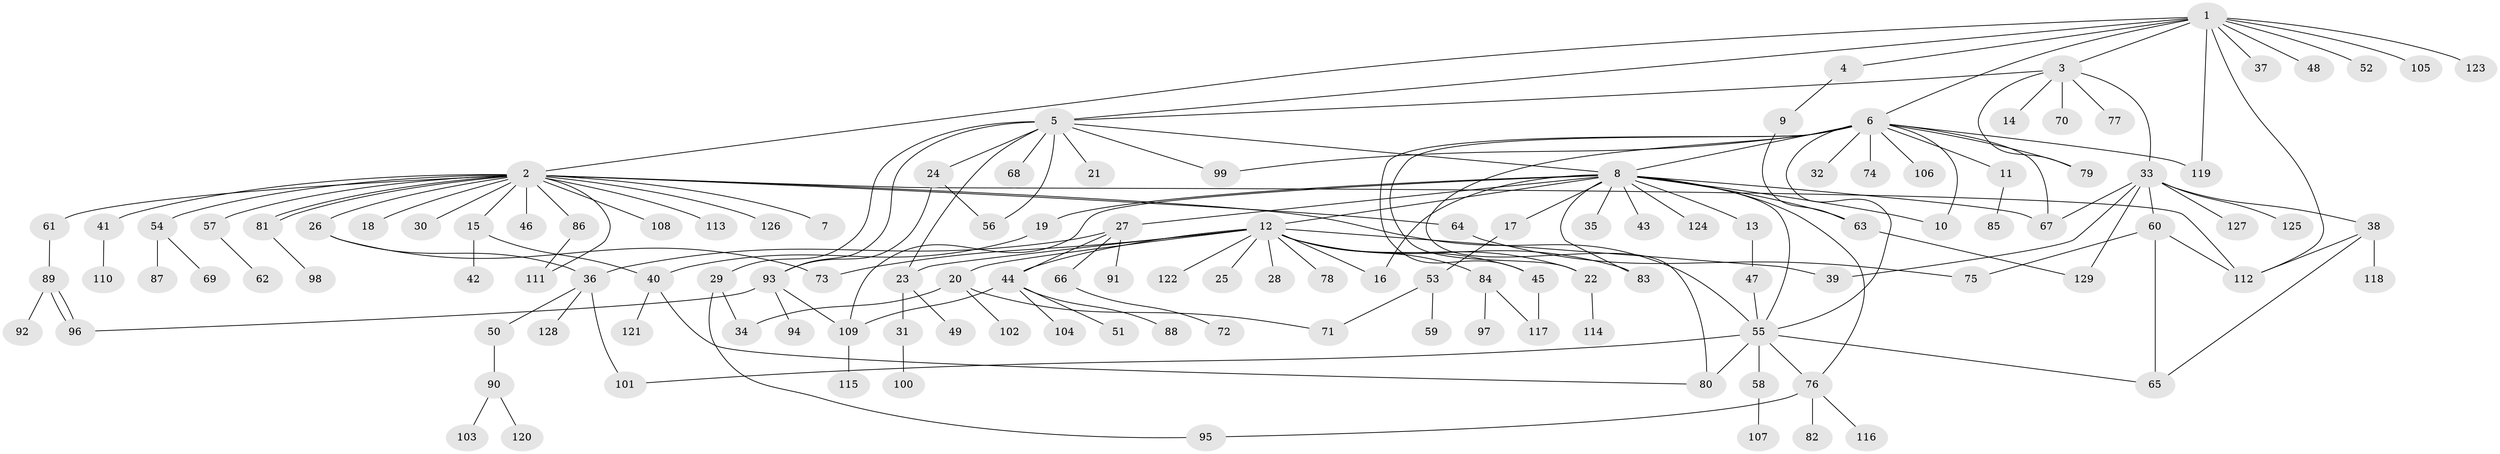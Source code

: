 // coarse degree distribution, {12: 0.011111111111111112, 20: 0.011111111111111112, 7: 0.011111111111111112, 2: 0.3, 10: 0.011111111111111112, 15: 0.022222222222222223, 1: 0.4666666666666667, 17: 0.011111111111111112, 3: 0.08888888888888889, 4: 0.011111111111111112, 9: 0.022222222222222223, 8: 0.011111111111111112, 5: 0.022222222222222223}
// Generated by graph-tools (version 1.1) at 2025/18/03/04/25 18:18:27]
// undirected, 129 vertices, 173 edges
graph export_dot {
graph [start="1"]
  node [color=gray90,style=filled];
  1;
  2;
  3;
  4;
  5;
  6;
  7;
  8;
  9;
  10;
  11;
  12;
  13;
  14;
  15;
  16;
  17;
  18;
  19;
  20;
  21;
  22;
  23;
  24;
  25;
  26;
  27;
  28;
  29;
  30;
  31;
  32;
  33;
  34;
  35;
  36;
  37;
  38;
  39;
  40;
  41;
  42;
  43;
  44;
  45;
  46;
  47;
  48;
  49;
  50;
  51;
  52;
  53;
  54;
  55;
  56;
  57;
  58;
  59;
  60;
  61;
  62;
  63;
  64;
  65;
  66;
  67;
  68;
  69;
  70;
  71;
  72;
  73;
  74;
  75;
  76;
  77;
  78;
  79;
  80;
  81;
  82;
  83;
  84;
  85;
  86;
  87;
  88;
  89;
  90;
  91;
  92;
  93;
  94;
  95;
  96;
  97;
  98;
  99;
  100;
  101;
  102;
  103;
  104;
  105;
  106;
  107;
  108;
  109;
  110;
  111;
  112;
  113;
  114;
  115;
  116;
  117;
  118;
  119;
  120;
  121;
  122;
  123;
  124;
  125;
  126;
  127;
  128;
  129;
  1 -- 2;
  1 -- 3;
  1 -- 4;
  1 -- 5;
  1 -- 6;
  1 -- 37;
  1 -- 48;
  1 -- 52;
  1 -- 105;
  1 -- 112;
  1 -- 119;
  1 -- 123;
  2 -- 7;
  2 -- 15;
  2 -- 18;
  2 -- 26;
  2 -- 30;
  2 -- 41;
  2 -- 46;
  2 -- 54;
  2 -- 55;
  2 -- 57;
  2 -- 61;
  2 -- 64;
  2 -- 81;
  2 -- 81;
  2 -- 86;
  2 -- 108;
  2 -- 111;
  2 -- 112;
  2 -- 113;
  2 -- 126;
  3 -- 5;
  3 -- 14;
  3 -- 33;
  3 -- 70;
  3 -- 77;
  3 -- 79;
  4 -- 9;
  5 -- 8;
  5 -- 21;
  5 -- 23;
  5 -- 24;
  5 -- 29;
  5 -- 56;
  5 -- 68;
  5 -- 93;
  5 -- 99;
  6 -- 8;
  6 -- 10;
  6 -- 11;
  6 -- 22;
  6 -- 32;
  6 -- 45;
  6 -- 55;
  6 -- 67;
  6 -- 74;
  6 -- 79;
  6 -- 80;
  6 -- 99;
  6 -- 106;
  6 -- 119;
  8 -- 10;
  8 -- 12;
  8 -- 13;
  8 -- 16;
  8 -- 17;
  8 -- 19;
  8 -- 27;
  8 -- 35;
  8 -- 43;
  8 -- 55;
  8 -- 63;
  8 -- 67;
  8 -- 76;
  8 -- 83;
  8 -- 109;
  8 -- 124;
  9 -- 63;
  11 -- 85;
  12 -- 16;
  12 -- 20;
  12 -- 22;
  12 -- 23;
  12 -- 25;
  12 -- 28;
  12 -- 39;
  12 -- 44;
  12 -- 45;
  12 -- 73;
  12 -- 78;
  12 -- 83;
  12 -- 84;
  12 -- 122;
  13 -- 47;
  15 -- 40;
  15 -- 42;
  17 -- 53;
  19 -- 40;
  20 -- 34;
  20 -- 71;
  20 -- 102;
  22 -- 114;
  23 -- 31;
  23 -- 49;
  24 -- 56;
  24 -- 93;
  26 -- 36;
  26 -- 73;
  27 -- 36;
  27 -- 44;
  27 -- 66;
  27 -- 91;
  29 -- 34;
  29 -- 95;
  31 -- 100;
  33 -- 38;
  33 -- 39;
  33 -- 60;
  33 -- 67;
  33 -- 125;
  33 -- 127;
  33 -- 129;
  36 -- 50;
  36 -- 101;
  36 -- 128;
  38 -- 65;
  38 -- 112;
  38 -- 118;
  40 -- 80;
  40 -- 121;
  41 -- 110;
  44 -- 51;
  44 -- 88;
  44 -- 104;
  44 -- 109;
  45 -- 117;
  47 -- 55;
  50 -- 90;
  53 -- 59;
  53 -- 71;
  54 -- 69;
  54 -- 87;
  55 -- 58;
  55 -- 65;
  55 -- 76;
  55 -- 80;
  55 -- 101;
  57 -- 62;
  58 -- 107;
  60 -- 65;
  60 -- 75;
  60 -- 112;
  61 -- 89;
  63 -- 129;
  64 -- 75;
  66 -- 72;
  76 -- 82;
  76 -- 95;
  76 -- 116;
  81 -- 98;
  84 -- 97;
  84 -- 117;
  86 -- 111;
  89 -- 92;
  89 -- 96;
  89 -- 96;
  90 -- 103;
  90 -- 120;
  93 -- 94;
  93 -- 96;
  93 -- 109;
  109 -- 115;
}
